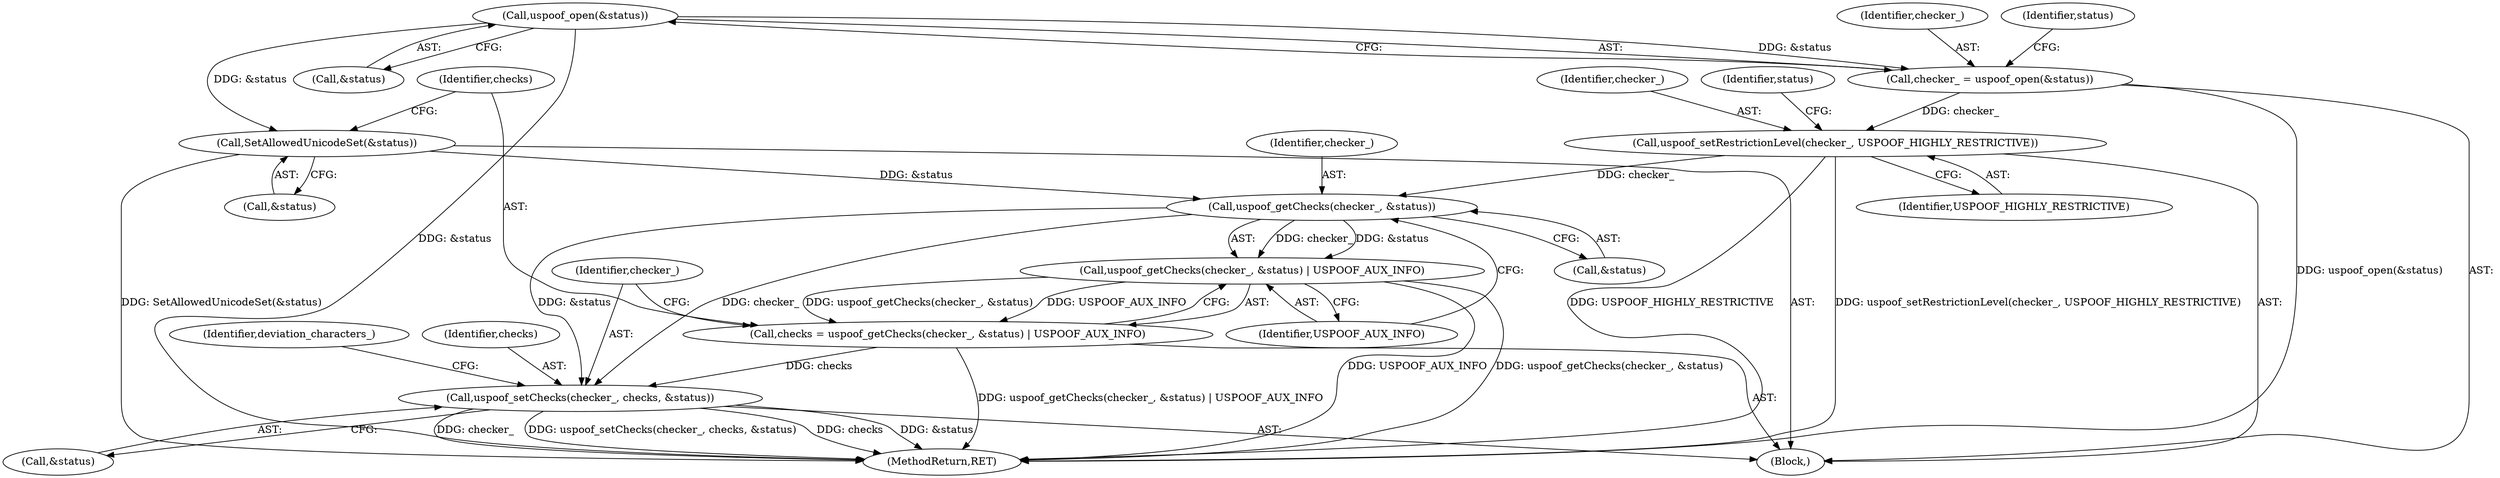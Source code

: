digraph "0_Chrome_d52b8375cfe5b56194d3df09c18e7b64e5838369@API" {
"1000111" [label="(Call,uspoof_open(&status))"];
"1000109" [label="(Call,checker_ = uspoof_open(&status))"];
"1000122" [label="(Call,uspoof_setRestrictionLevel(checker_, USPOOF_HIGHLY_RESTRICTIVE))"];
"1000132" [label="(Call,uspoof_getChecks(checker_, &status))"];
"1000131" [label="(Call,uspoof_getChecks(checker_, &status) | USPOOF_AUX_INFO)"];
"1000129" [label="(Call,checks = uspoof_getChecks(checker_, &status) | USPOOF_AUX_INFO)"];
"1000137" [label="(Call,uspoof_setChecks(checker_, checks, &status))"];
"1000125" [label="(Call,SetAllowedUnicodeSet(&status))"];
"1000104" [label="(Block,)"];
"1000138" [label="(Identifier,checker_)"];
"1000129" [label="(Call,checks = uspoof_getChecks(checker_, &status) | USPOOF_AUX_INFO)"];
"1000116" [label="(Identifier,status)"];
"1000111" [label="(Call,uspoof_open(&status))"];
"1000127" [label="(Identifier,status)"];
"1000132" [label="(Call,uspoof_getChecks(checker_, &status))"];
"1000122" [label="(Call,uspoof_setRestrictionLevel(checker_, USPOOF_HIGHLY_RESTRICTIVE))"];
"1000130" [label="(Identifier,checks)"];
"1000109" [label="(Call,checker_ = uspoof_open(&status))"];
"1000136" [label="(Identifier,USPOOF_AUX_INFO)"];
"1000125" [label="(Call,SetAllowedUnicodeSet(&status))"];
"1000140" [label="(Call,&status)"];
"1000143" [label="(Identifier,deviation_characters_)"];
"1000134" [label="(Call,&status)"];
"1000131" [label="(Call,uspoof_getChecks(checker_, &status) | USPOOF_AUX_INFO)"];
"1000133" [label="(Identifier,checker_)"];
"1000110" [label="(Identifier,checker_)"];
"1000112" [label="(Call,&status)"];
"1000126" [label="(Call,&status)"];
"1000212" [label="(MethodReturn,RET)"];
"1000139" [label="(Identifier,checks)"];
"1000137" [label="(Call,uspoof_setChecks(checker_, checks, &status))"];
"1000123" [label="(Identifier,checker_)"];
"1000124" [label="(Identifier,USPOOF_HIGHLY_RESTRICTIVE)"];
"1000111" -> "1000109"  [label="AST: "];
"1000111" -> "1000112"  [label="CFG: "];
"1000112" -> "1000111"  [label="AST: "];
"1000109" -> "1000111"  [label="CFG: "];
"1000111" -> "1000212"  [label="DDG: &status"];
"1000111" -> "1000109"  [label="DDG: &status"];
"1000111" -> "1000125"  [label="DDG: &status"];
"1000109" -> "1000104"  [label="AST: "];
"1000110" -> "1000109"  [label="AST: "];
"1000116" -> "1000109"  [label="CFG: "];
"1000109" -> "1000212"  [label="DDG: uspoof_open(&status)"];
"1000109" -> "1000122"  [label="DDG: checker_"];
"1000122" -> "1000104"  [label="AST: "];
"1000122" -> "1000124"  [label="CFG: "];
"1000123" -> "1000122"  [label="AST: "];
"1000124" -> "1000122"  [label="AST: "];
"1000127" -> "1000122"  [label="CFG: "];
"1000122" -> "1000212"  [label="DDG: uspoof_setRestrictionLevel(checker_, USPOOF_HIGHLY_RESTRICTIVE)"];
"1000122" -> "1000212"  [label="DDG: USPOOF_HIGHLY_RESTRICTIVE"];
"1000122" -> "1000132"  [label="DDG: checker_"];
"1000132" -> "1000131"  [label="AST: "];
"1000132" -> "1000134"  [label="CFG: "];
"1000133" -> "1000132"  [label="AST: "];
"1000134" -> "1000132"  [label="AST: "];
"1000136" -> "1000132"  [label="CFG: "];
"1000132" -> "1000131"  [label="DDG: checker_"];
"1000132" -> "1000131"  [label="DDG: &status"];
"1000125" -> "1000132"  [label="DDG: &status"];
"1000132" -> "1000137"  [label="DDG: checker_"];
"1000132" -> "1000137"  [label="DDG: &status"];
"1000131" -> "1000129"  [label="AST: "];
"1000131" -> "1000136"  [label="CFG: "];
"1000136" -> "1000131"  [label="AST: "];
"1000129" -> "1000131"  [label="CFG: "];
"1000131" -> "1000212"  [label="DDG: uspoof_getChecks(checker_, &status)"];
"1000131" -> "1000212"  [label="DDG: USPOOF_AUX_INFO"];
"1000131" -> "1000129"  [label="DDG: uspoof_getChecks(checker_, &status)"];
"1000131" -> "1000129"  [label="DDG: USPOOF_AUX_INFO"];
"1000129" -> "1000104"  [label="AST: "];
"1000130" -> "1000129"  [label="AST: "];
"1000138" -> "1000129"  [label="CFG: "];
"1000129" -> "1000212"  [label="DDG: uspoof_getChecks(checker_, &status) | USPOOF_AUX_INFO"];
"1000129" -> "1000137"  [label="DDG: checks"];
"1000137" -> "1000104"  [label="AST: "];
"1000137" -> "1000140"  [label="CFG: "];
"1000138" -> "1000137"  [label="AST: "];
"1000139" -> "1000137"  [label="AST: "];
"1000140" -> "1000137"  [label="AST: "];
"1000143" -> "1000137"  [label="CFG: "];
"1000137" -> "1000212"  [label="DDG: checks"];
"1000137" -> "1000212"  [label="DDG: &status"];
"1000137" -> "1000212"  [label="DDG: checker_"];
"1000137" -> "1000212"  [label="DDG: uspoof_setChecks(checker_, checks, &status)"];
"1000125" -> "1000104"  [label="AST: "];
"1000125" -> "1000126"  [label="CFG: "];
"1000126" -> "1000125"  [label="AST: "];
"1000130" -> "1000125"  [label="CFG: "];
"1000125" -> "1000212"  [label="DDG: SetAllowedUnicodeSet(&status)"];
}
